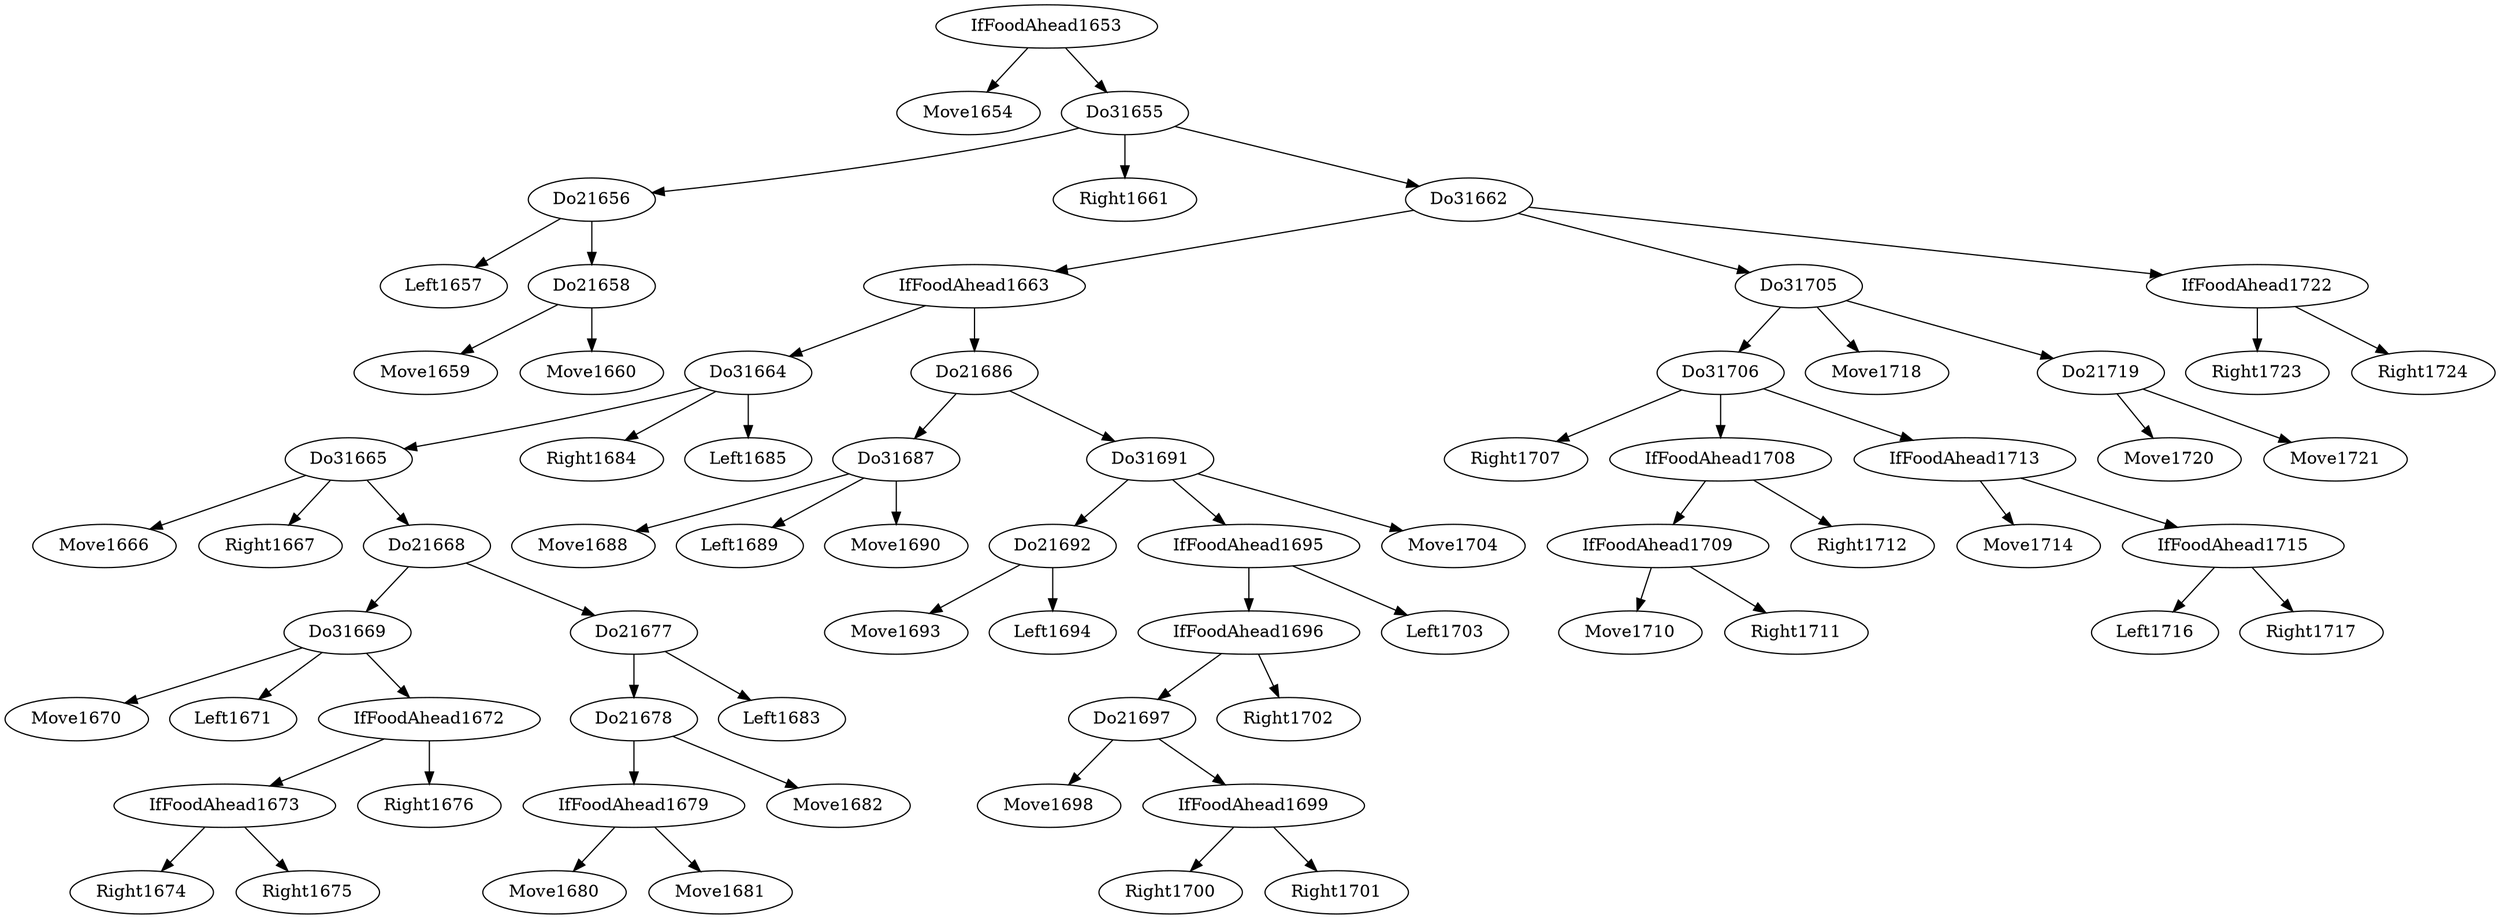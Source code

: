 digraph T {
	IfFoodAhead1653 -> Move1654
	Do21656 -> Left1657
	Do21658 -> Move1659
	Do21658 -> Move1660
	Do21656 -> Do21658
	Do31655 -> Do21656
	Do31655 -> Right1661
	Do31665 -> Move1666
	Do31665 -> Right1667
	Do31669 -> Move1670
	Do31669 -> Left1671
	IfFoodAhead1673 -> Right1674
	IfFoodAhead1673 -> Right1675
	IfFoodAhead1672 -> IfFoodAhead1673
	IfFoodAhead1672 -> Right1676
	Do31669 -> IfFoodAhead1672
	Do21668 -> Do31669
	IfFoodAhead1679 -> Move1680
	IfFoodAhead1679 -> Move1681
	Do21678 -> IfFoodAhead1679
	Do21678 -> Move1682
	Do21677 -> Do21678
	Do21677 -> Left1683
	Do21668 -> Do21677
	Do31665 -> Do21668
	Do31664 -> Do31665
	Do31664 -> Right1684
	Do31664 -> Left1685
	IfFoodAhead1663 -> Do31664
	Do31687 -> Move1688
	Do31687 -> Left1689
	Do31687 -> Move1690
	Do21686 -> Do31687
	Do21692 -> Move1693
	Do21692 -> Left1694
	Do31691 -> Do21692
	Do21697 -> Move1698
	IfFoodAhead1699 -> Right1700
	IfFoodAhead1699 -> Right1701
	Do21697 -> IfFoodAhead1699
	IfFoodAhead1696 -> Do21697
	IfFoodAhead1696 -> Right1702
	IfFoodAhead1695 -> IfFoodAhead1696
	IfFoodAhead1695 -> Left1703
	Do31691 -> IfFoodAhead1695
	Do31691 -> Move1704
	Do21686 -> Do31691
	IfFoodAhead1663 -> Do21686
	Do31662 -> IfFoodAhead1663
	Do31706 -> Right1707
	IfFoodAhead1709 -> Move1710
	IfFoodAhead1709 -> Right1711
	IfFoodAhead1708 -> IfFoodAhead1709
	IfFoodAhead1708 -> Right1712
	Do31706 -> IfFoodAhead1708
	IfFoodAhead1713 -> Move1714
	IfFoodAhead1715 -> Left1716
	IfFoodAhead1715 -> Right1717
	IfFoodAhead1713 -> IfFoodAhead1715
	Do31706 -> IfFoodAhead1713
	Do31705 -> Do31706
	Do31705 -> Move1718
	Do21719 -> Move1720
	Do21719 -> Move1721
	Do31705 -> Do21719
	Do31662 -> Do31705
	IfFoodAhead1722 -> Right1723
	IfFoodAhead1722 -> Right1724
	Do31662 -> IfFoodAhead1722
	Do31655 -> Do31662
	IfFoodAhead1653 -> Do31655
}

